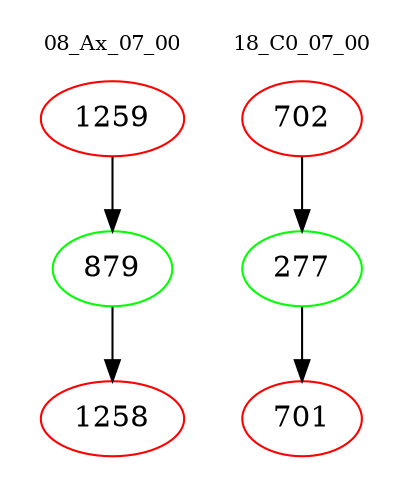 digraph{
subgraph cluster_0 {
color = white
label = "08_Ax_07_00";
fontsize=10;
T0_1259 [label="1259", color="red"]
T0_1259 -> T0_879 [color="black"]
T0_879 [label="879", color="green"]
T0_879 -> T0_1258 [color="black"]
T0_1258 [label="1258", color="red"]
}
subgraph cluster_1 {
color = white
label = "18_C0_07_00";
fontsize=10;
T1_702 [label="702", color="red"]
T1_702 -> T1_277 [color="black"]
T1_277 [label="277", color="green"]
T1_277 -> T1_701 [color="black"]
T1_701 [label="701", color="red"]
}
}
